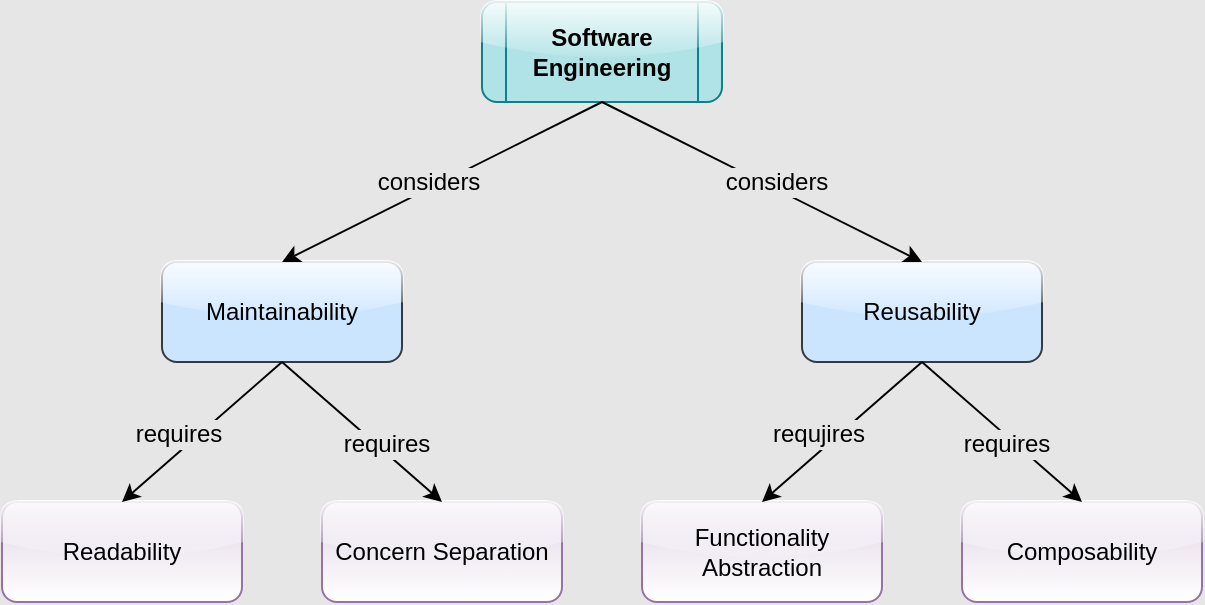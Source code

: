 <mxfile version="12.4.2" type="device" pages="1"><diagram id="llnVwAHEl8Ta32pZBreB" name="Page-1"><mxGraphModel dx="1086" dy="544" grid="1" gridSize="10" guides="1" tooltips="1" connect="1" arrows="1" fold="1" page="1" pageScale="1" pageWidth="1100" pageHeight="850" background="#E6E6E6" math="0" shadow="0"><root><mxCell id="0"/><mxCell id="1" parent="0"/><mxCell id="uTRBv5GEyW7FSntAVVKR-7" value="&lt;b&gt;Software Engineering&lt;/b&gt;" style="shape=process;whiteSpace=wrap;html=1;backgroundOutline=1;fillColor=#b0e3e6;strokeColor=#0e8088;glass=1;comic=0;rounded=1;" parent="1" vertex="1"><mxGeometry x="480" y="80" width="120" height="50" as="geometry"/></mxCell><mxCell id="uTRBv5GEyW7FSntAVVKR-8" value="Maintainability" style="rounded=1;whiteSpace=wrap;html=1;fillColor=#cce5ff;strokeColor=#36393d;glass=1;" parent="1" vertex="1"><mxGeometry x="320" y="210" width="120" height="50" as="geometry"/></mxCell><mxCell id="uTRBv5GEyW7FSntAVVKR-9" value="Reusability" style="rounded=1;whiteSpace=wrap;html=1;fillColor=#cce5ff;strokeColor=#36393d;glass=1;" parent="1" vertex="1"><mxGeometry x="640" y="210" width="120" height="50" as="geometry"/></mxCell><mxCell id="uTRBv5GEyW7FSntAVVKR-10" value="" style="endArrow=classic;html=1;entryX=0.5;entryY=0;entryDx=0;entryDy=0;exitX=0.5;exitY=1;exitDx=0;exitDy=0;" parent="1" source="uTRBv5GEyW7FSntAVVKR-7" target="uTRBv5GEyW7FSntAVVKR-8" edge="1"><mxGeometry width="50" height="50" relative="1" as="geometry"><mxPoint x="420" y="340" as="sourcePoint"/><mxPoint x="470" y="290" as="targetPoint"/></mxGeometry></mxCell><mxCell id="uTRBv5GEyW7FSntAVVKR-11" value="considers" style="text;html=1;align=center;verticalAlign=middle;resizable=0;points=[];;labelBackgroundColor=#E6E6E6;" parent="uTRBv5GEyW7FSntAVVKR-10" vertex="1" connectable="0"><mxGeometry x="-0.116" y="-3" relative="1" as="geometry"><mxPoint x="-14.97" y="7.45" as="offset"/></mxGeometry></mxCell><mxCell id="uTRBv5GEyW7FSntAVVKR-12" value="" style="endArrow=classic;html=1;entryX=0.5;entryY=0;entryDx=0;entryDy=0;exitX=0.5;exitY=1;exitDx=0;exitDy=0;" parent="1" source="uTRBv5GEyW7FSntAVVKR-7" target="uTRBv5GEyW7FSntAVVKR-9" edge="1"><mxGeometry width="50" height="50" relative="1" as="geometry"><mxPoint x="690" y="440" as="sourcePoint"/><mxPoint x="740" y="390" as="targetPoint"/></mxGeometry></mxCell><mxCell id="uTRBv5GEyW7FSntAVVKR-13" value="considers" style="text;html=1;align=center;verticalAlign=middle;resizable=0;points=[];;labelBackgroundColor=#E6E6E6;" parent="uTRBv5GEyW7FSntAVVKR-12" vertex="1" connectable="0"><mxGeometry x="-0.121" y="1" relative="1" as="geometry"><mxPoint x="15.74" y="5.61" as="offset"/></mxGeometry></mxCell><mxCell id="uTRBv5GEyW7FSntAVVKR-22" value="Functionality Abstraction" style="rounded=1;whiteSpace=wrap;html=1;fillColor=#e1d5e7;strokeColor=#9673a6;glass=1;gradientColor=#ffffff;" parent="1" vertex="1"><mxGeometry x="560" y="330" width="120" height="50" as="geometry"/></mxCell><mxCell id="uTRBv5GEyW7FSntAVVKR-23" value="Composability" style="rounded=1;whiteSpace=wrap;html=1;fillColor=#e1d5e7;strokeColor=#9673a6;glass=1;gradientColor=#ffffff;" parent="1" vertex="1"><mxGeometry x="720" y="330" width="120" height="50" as="geometry"/></mxCell><mxCell id="uTRBv5GEyW7FSntAVVKR-24" value="Concern Separation" style="rounded=1;whiteSpace=wrap;html=1;fillColor=#e1d5e7;strokeColor=#9673a6;glass=1;gradientColor=#ffffff;" parent="1" vertex="1"><mxGeometry x="400" y="330" width="120" height="50" as="geometry"/></mxCell><mxCell id="uTRBv5GEyW7FSntAVVKR-25" value="" style="endArrow=classic;html=1;entryX=0.5;entryY=0;entryDx=0;entryDy=0;exitX=0.5;exitY=1;exitDx=0;exitDy=0;" parent="1" source="uTRBv5GEyW7FSntAVVKR-8" target="uTRBv5GEyW7FSntAVVKR-24" edge="1"><mxGeometry width="50" height="50" relative="1" as="geometry"><mxPoint x="670" y="460" as="sourcePoint"/><mxPoint x="550" y="540" as="targetPoint"/></mxGeometry></mxCell><mxCell id="uTRBv5GEyW7FSntAVVKR-26" value="requires" style="text;html=1;align=center;verticalAlign=middle;resizable=0;points=[];;labelBackgroundColor=#E6E6E6;" parent="uTRBv5GEyW7FSntAVVKR-25" vertex="1" connectable="0"><mxGeometry x="-0.116" y="-3" relative="1" as="geometry"><mxPoint x="18.82" y="7.45" as="offset"/></mxGeometry></mxCell><mxCell id="uTRBv5GEyW7FSntAVVKR-27" value="" style="endArrow=classic;html=1;entryX=0.5;entryY=0;entryDx=0;entryDy=0;exitX=0.5;exitY=1;exitDx=0;exitDy=0;" parent="1" source="uTRBv5GEyW7FSntAVVKR-9" target="uTRBv5GEyW7FSntAVVKR-22" edge="1"><mxGeometry width="50" height="50" relative="1" as="geometry"><mxPoint x="650" y="490" as="sourcePoint"/><mxPoint x="530" y="570" as="targetPoint"/></mxGeometry></mxCell><mxCell id="uTRBv5GEyW7FSntAVVKR-28" value="requjires" style="text;html=1;align=center;verticalAlign=middle;resizable=0;points=[];;labelBackgroundColor=#E6E6E6;" parent="uTRBv5GEyW7FSntAVVKR-27" vertex="1" connectable="0"><mxGeometry x="-0.116" y="-3" relative="1" as="geometry"><mxPoint x="-14.97" y="7.45" as="offset"/></mxGeometry></mxCell><mxCell id="uTRBv5GEyW7FSntAVVKR-29" value="" style="endArrow=classic;html=1;entryX=0.5;entryY=0;entryDx=0;entryDy=0;exitX=0.5;exitY=1;exitDx=0;exitDy=0;" parent="1" source="uTRBv5GEyW7FSntAVVKR-9" target="uTRBv5GEyW7FSntAVVKR-23" edge="1"><mxGeometry width="50" height="50" relative="1" as="geometry"><mxPoint x="780" y="480" as="sourcePoint"/><mxPoint x="660" y="560" as="targetPoint"/></mxGeometry></mxCell><mxCell id="uTRBv5GEyW7FSntAVVKR-30" value="requires" style="text;html=1;align=center;verticalAlign=middle;resizable=0;points=[];;labelBackgroundColor=#E6E6E6;" parent="uTRBv5GEyW7FSntAVVKR-29" vertex="1" connectable="0"><mxGeometry x="-0.116" y="-3" relative="1" as="geometry"><mxPoint x="8.82" y="7.45" as="offset"/></mxGeometry></mxCell><mxCell id="uTRBv5GEyW7FSntAVVKR-31" value="Readability" style="rounded=1;whiteSpace=wrap;html=1;fillColor=#e1d5e7;strokeColor=#9673a6;gradientColor=#ffffff;glass=1;" parent="1" vertex="1"><mxGeometry x="240" y="330" width="120" height="50" as="geometry"/></mxCell><mxCell id="uTRBv5GEyW7FSntAVVKR-33" value="" style="endArrow=classic;html=1;entryX=0.5;entryY=0;entryDx=0;entryDy=0;exitX=0.5;exitY=1;exitDx=0;exitDy=0;" parent="1" source="uTRBv5GEyW7FSntAVVKR-8" target="uTRBv5GEyW7FSntAVVKR-31" edge="1"><mxGeometry width="50" height="50" relative="1" as="geometry"><mxPoint x="450" y="460" as="sourcePoint"/><mxPoint x="570" y="530" as="targetPoint"/></mxGeometry></mxCell><mxCell id="uTRBv5GEyW7FSntAVVKR-34" value="requires" style="text;html=1;align=center;verticalAlign=middle;resizable=0;points=[];;labelBackgroundColor=#E6E6E6;" parent="uTRBv5GEyW7FSntAVVKR-33" vertex="1" connectable="0"><mxGeometry x="-0.116" y="-3" relative="1" as="geometry"><mxPoint x="-14.97" y="7.45" as="offset"/></mxGeometry></mxCell></root></mxGraphModel></diagram></mxfile>